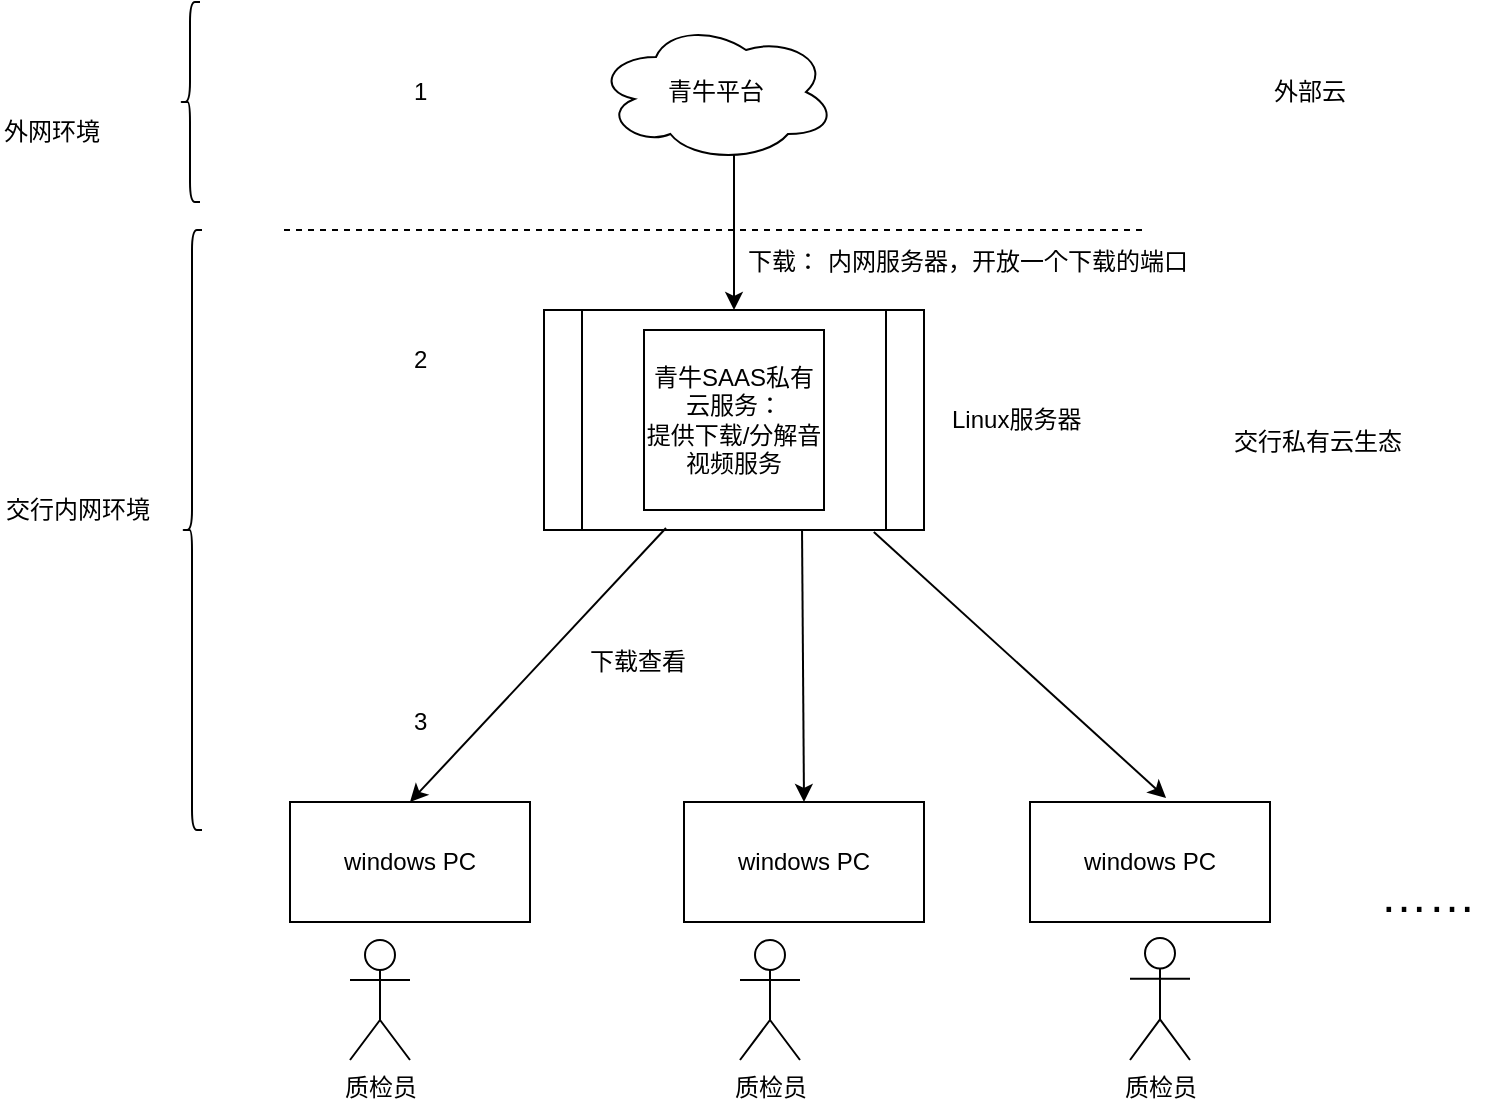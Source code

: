 <mxfile version="11.1.4" type="github"><diagram id="ZIMzxSqj-WIob0i6-AN-" name="Page-1"><mxGraphModel dx="868" dy="401" grid="1" gridSize="10" guides="1" tooltips="1" connect="1" arrows="1" fold="1" page="1" pageScale="1" pageWidth="827" pageHeight="1169" math="0" shadow="0"><root><mxCell id="0"/><mxCell id="1" parent="0"/><mxCell id="EzdYgmYzMPucAI4biIGJ-3" value="" style="shape=process;whiteSpace=wrap;html=1;backgroundOutline=1;" vertex="1" parent="1"><mxGeometry x="327" y="154" width="190" height="110" as="geometry"/></mxCell><mxCell id="EzdYgmYzMPucAI4biIGJ-1" value="青牛SAAS私有云服务：&lt;br&gt;提供下载/分解音视频服务" style="whiteSpace=wrap;html=1;aspect=fixed;" vertex="1" parent="1"><mxGeometry x="377" y="164" width="90" height="90" as="geometry"/></mxCell><mxCell id="EzdYgmYzMPucAI4biIGJ-4" value="" style="endArrow=classic;html=1;entryX=0.5;entryY=0;entryDx=0;entryDy=0;" edge="1" parent="1" target="EzdYgmYzMPucAI4biIGJ-3"><mxGeometry width="50" height="50" relative="1" as="geometry"><mxPoint x="422" y="74" as="sourcePoint"/><mxPoint x="287" y="194" as="targetPoint"/></mxGeometry></mxCell><mxCell id="EzdYgmYzMPucAI4biIGJ-5" value="下载：" style="text;html=1;resizable=0;points=[];autosize=1;align=left;verticalAlign=top;spacingTop=-4;" vertex="1" parent="1"><mxGeometry x="427" y="120" width="50" height="20" as="geometry"/></mxCell><mxCell id="EzdYgmYzMPucAI4biIGJ-6" value="青牛平台" style="ellipse;shape=cloud;whiteSpace=wrap;html=1;" vertex="1" parent="1"><mxGeometry x="353" y="10" width="120" height="70" as="geometry"/></mxCell><mxCell id="EzdYgmYzMPucAI4biIGJ-7" value="" style="endArrow=none;dashed=1;html=1;" edge="1" parent="1"><mxGeometry width="50" height="50" relative="1" as="geometry"><mxPoint x="197" y="114" as="sourcePoint"/><mxPoint x="627" y="114" as="targetPoint"/></mxGeometry></mxCell><mxCell id="EzdYgmYzMPucAI4biIGJ-8" value="交行私有云生态" style="text;html=1;resizable=0;points=[];autosize=1;align=left;verticalAlign=top;spacingTop=-4;" vertex="1" parent="1"><mxGeometry x="670" y="210" width="100" height="20" as="geometry"/></mxCell><mxCell id="EzdYgmYzMPucAI4biIGJ-9" value="外部云" style="text;html=1;resizable=0;points=[];autosize=1;align=left;verticalAlign=top;spacingTop=-4;" vertex="1" parent="1"><mxGeometry x="690" y="35" width="50" height="20" as="geometry"/></mxCell><mxCell id="EzdYgmYzMPucAI4biIGJ-10" value="" style="shape=curlyBracket;whiteSpace=wrap;html=1;rounded=1;" vertex="1" parent="1"><mxGeometry x="146" y="114" width="10" height="300" as="geometry"/></mxCell><mxCell id="EzdYgmYzMPucAI4biIGJ-11" value="" style="shape=curlyBracket;whiteSpace=wrap;html=1;rounded=1;" vertex="1" parent="1"><mxGeometry x="145" width="10" height="100" as="geometry"/></mxCell><mxCell id="EzdYgmYzMPucAI4biIGJ-12" value="外网环境" style="text;html=1;resizable=0;points=[];autosize=1;align=left;verticalAlign=top;spacingTop=-4;" vertex="1" parent="1"><mxGeometry x="55" y="55" width="60" height="20" as="geometry"/></mxCell><mxCell id="EzdYgmYzMPucAI4biIGJ-15" value="交行内网环境" style="text;html=1;resizable=0;points=[];autosize=1;align=left;verticalAlign=top;spacingTop=-4;" vertex="1" parent="1"><mxGeometry x="56" y="244" width="90" height="20" as="geometry"/></mxCell><mxCell id="EzdYgmYzMPucAI4biIGJ-16" value="内网服务器，开放一个下载的端口" style="text;html=1;resizable=0;points=[];autosize=1;align=left;verticalAlign=top;spacingTop=-4;" vertex="1" parent="1"><mxGeometry x="467" y="120" width="200" height="20" as="geometry"/></mxCell><mxCell id="EzdYgmYzMPucAI4biIGJ-17" value="质检员" style="shape=umlActor;verticalLabelPosition=bottom;labelBackgroundColor=#ffffff;verticalAlign=top;html=1;outlineConnect=0;" vertex="1" parent="1"><mxGeometry x="230" y="469" width="30" height="60" as="geometry"/></mxCell><mxCell id="EzdYgmYzMPucAI4biIGJ-18" value="质检员" style="shape=umlActor;verticalLabelPosition=bottom;labelBackgroundColor=#ffffff;verticalAlign=top;html=1;outlineConnect=0;" vertex="1" parent="1"><mxGeometry x="425" y="469" width="30" height="60" as="geometry"/></mxCell><mxCell id="EzdYgmYzMPucAI4biIGJ-19" value="质检员&lt;br&gt;" style="shape=umlActor;verticalLabelPosition=bottom;labelBackgroundColor=#ffffff;verticalAlign=top;html=1;outlineConnect=0;" vertex="1" parent="1"><mxGeometry x="620" y="468" width="30" height="61" as="geometry"/></mxCell><mxCell id="EzdYgmYzMPucAI4biIGJ-22" value="windows PC" style="rounded=0;whiteSpace=wrap;html=1;" vertex="1" parent="1"><mxGeometry x="200" y="400" width="120" height="60" as="geometry"/></mxCell><mxCell id="EzdYgmYzMPucAI4biIGJ-23" value="&lt;span style=&quot;white-space: normal&quot;&gt;windows PC&lt;/span&gt;" style="rounded=0;whiteSpace=wrap;html=1;" vertex="1" parent="1"><mxGeometry x="397" y="400" width="120" height="60" as="geometry"/></mxCell><mxCell id="EzdYgmYzMPucAI4biIGJ-24" value="&lt;span style=&quot;white-space: normal&quot;&gt;windows PC&lt;/span&gt;" style="rounded=0;whiteSpace=wrap;html=1;" vertex="1" parent="1"><mxGeometry x="570" y="400" width="120" height="60" as="geometry"/></mxCell><mxCell id="EzdYgmYzMPucAI4biIGJ-25" value="" style="endArrow=classic;html=1;exitX=0.321;exitY=0.991;exitDx=0;exitDy=0;exitPerimeter=0;entryX=0.5;entryY=0;entryDx=0;entryDy=0;" edge="1" parent="1" source="EzdYgmYzMPucAI4biIGJ-3" target="EzdYgmYzMPucAI4biIGJ-22"><mxGeometry width="50" height="50" relative="1" as="geometry"><mxPoint x="60" y="620" as="sourcePoint"/><mxPoint x="110" y="570" as="targetPoint"/></mxGeometry></mxCell><mxCell id="EzdYgmYzMPucAI4biIGJ-26" value="&lt;font style=&quot;font-size: 24px&quot;&gt;……&lt;/font&gt;" style="text;html=1;resizable=0;points=[];autosize=1;align=left;verticalAlign=top;spacingTop=-4;" vertex="1" parent="1"><mxGeometry x="743" y="430" width="60" height="20" as="geometry"/></mxCell><mxCell id="EzdYgmYzMPucAI4biIGJ-27" value="" style="endArrow=classic;html=1;exitX=0.679;exitY=1;exitDx=0;exitDy=0;exitPerimeter=0;entryX=0.5;entryY=0;entryDx=0;entryDy=0;" edge="1" parent="1" source="EzdYgmYzMPucAI4biIGJ-3" target="EzdYgmYzMPucAI4biIGJ-23"><mxGeometry width="50" height="50" relative="1" as="geometry"><mxPoint x="397.99" y="273.01" as="sourcePoint"/><mxPoint x="270" y="410" as="targetPoint"/></mxGeometry></mxCell><mxCell id="EzdYgmYzMPucAI4biIGJ-28" value="" style="endArrow=classic;html=1;exitX=0.868;exitY=1.009;exitDx=0;exitDy=0;exitPerimeter=0;entryX=0.567;entryY=-0.033;entryDx=0;entryDy=0;entryPerimeter=0;" edge="1" parent="1" source="EzdYgmYzMPucAI4biIGJ-3" target="EzdYgmYzMPucAI4biIGJ-24"><mxGeometry width="50" height="50" relative="1" as="geometry"><mxPoint x="407.99" y="283.01" as="sourcePoint"/><mxPoint x="280" y="420" as="targetPoint"/></mxGeometry></mxCell><mxCell id="EzdYgmYzMPucAI4biIGJ-29" value="下载查看" style="text;html=1;resizable=0;points=[];autosize=1;align=left;verticalAlign=top;spacingTop=-4;" vertex="1" parent="1"><mxGeometry x="348" y="320" width="60" height="20" as="geometry"/></mxCell><mxCell id="EzdYgmYzMPucAI4biIGJ-30" value="Linux服务器" style="text;html=1;resizable=0;points=[];autosize=1;align=left;verticalAlign=top;spacingTop=-4;" vertex="1" parent="1"><mxGeometry x="528.5" y="199" width="80" height="20" as="geometry"/></mxCell><mxCell id="EzdYgmYzMPucAI4biIGJ-31" value="1" style="text;html=1;resizable=0;points=[];autosize=1;align=left;verticalAlign=top;spacingTop=-4;" vertex="1" parent="1"><mxGeometry x="260" y="35" width="20" height="20" as="geometry"/></mxCell><mxCell id="EzdYgmYzMPucAI4biIGJ-32" value="2" style="text;html=1;resizable=0;points=[];autosize=1;align=left;verticalAlign=top;spacingTop=-4;" vertex="1" parent="1"><mxGeometry x="260" y="169" width="20" height="20" as="geometry"/></mxCell><mxCell id="EzdYgmYzMPucAI4biIGJ-33" value="3" style="text;html=1;resizable=0;points=[];autosize=1;align=left;verticalAlign=top;spacingTop=-4;" vertex="1" parent="1"><mxGeometry x="260" y="350" width="20" height="20" as="geometry"/></mxCell></root></mxGraphModel></diagram><diagram id="918ZTMF5dqO0FOvuwzqL" name="Page-2"><mxGraphModel dx="868" dy="401" grid="1" gridSize="10" guides="1" tooltips="1" connect="1" arrows="1" fold="1" page="1" pageScale="1" pageWidth="827" pageHeight="1169" math="0" shadow="0"><root><mxCell id="BVM78lSPx3gw6BImBPzr-0"/><mxCell id="BVM78lSPx3gw6BImBPzr-1" parent="BVM78lSPx3gw6BImBPzr-0"/><mxCell id="BVM78lSPx3gw6BImBPzr-2" value="青牛云服务" style="whiteSpace=wrap;html=1;aspect=fixed;" vertex="1" parent="BVM78lSPx3gw6BImBPzr-1"><mxGeometry x="370" y="150" width="110" height="110" as="geometry"/></mxCell><mxCell id="BVM78lSPx3gw6BImBPzr-3" value="" style="endArrow=classic;html=1;" edge="1" parent="BVM78lSPx3gw6BImBPzr-1"><mxGeometry width="50" height="50" relative="1" as="geometry"><mxPoint x="234" y="180" as="sourcePoint"/><mxPoint x="370" y="180" as="targetPoint"/></mxGeometry></mxCell><mxCell id="BVM78lSPx3gw6BImBPzr-4" value="excel文件" style="text;html=1;resizable=0;points=[];autosize=1;align=left;verticalAlign=top;spacingTop=-4;" vertex="1" parent="BVM78lSPx3gw6BImBPzr-1"><mxGeometry x="200" y="190" width="70" height="20" as="geometry"/></mxCell><mxCell id="BVM78lSPx3gw6BImBPzr-5" value="1 http:123.m3u8&lt;br&gt;2 http:456.m3u8&lt;br&gt;……" style="shape=document;whiteSpace=wrap;html=1;boundedLbl=1;" vertex="1" parent="BVM78lSPx3gw6BImBPzr-1"><mxGeometry x="115" y="90" width="120" height="80" as="geometry"/></mxCell><mxCell id="BVM78lSPx3gw6BImBPzr-6" value="" style="endArrow=classic;html=1;" edge="1" parent="BVM78lSPx3gw6BImBPzr-1"><mxGeometry width="50" height="50" relative="1" as="geometry"><mxPoint x="460" y="230" as="sourcePoint"/><mxPoint x="600" y="230" as="targetPoint"/></mxGeometry></mxCell><mxCell id="BVM78lSPx3gw6BImBPzr-7" value="/home/centos/mp4/123.mp4&lt;br&gt;/home/centos/mp3/123.mp3" style="shape=card;whiteSpace=wrap;html=1;size=16;" vertex="1" parent="BVM78lSPx3gw6BImBPzr-1"><mxGeometry x="630" y="160" width="150" height="80" as="geometry"/></mxCell><mxCell id="BVM78lSPx3gw6BImBPzr-8" value="linux目录" style="text;html=1;resizable=0;points=[];autosize=1;align=left;verticalAlign=top;spacingTop=-4;" vertex="1" parent="BVM78lSPx3gw6BImBPzr-1"><mxGeometry x="562" y="209" width="60" height="20" as="geometry"/></mxCell><mxCell id="BVM78lSPx3gw6BImBPzr-9" value="私有云服务" style="text;html=1;resizable=0;points=[];autosize=1;align=left;verticalAlign=top;spacingTop=-4;" vertex="1" parent="BVM78lSPx3gw6BImBPzr-1"><mxGeometry x="400" y="20" width="80" height="20" as="geometry"/></mxCell></root></mxGraphModel></diagram></mxfile>